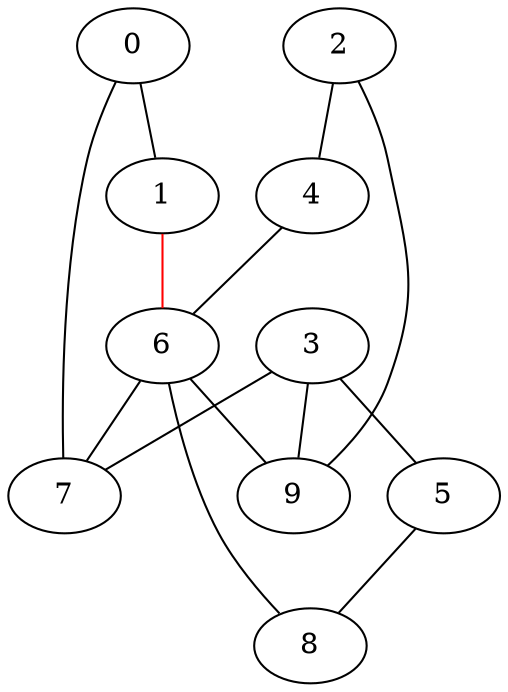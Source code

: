 graph three {
      0 -- 1 ;
      0 -- 7 ;
      1 -- 6 [color=red] ;
      2 -- 4 ;
      2 -- 9 ;
      3 -- 5 ;
      3 -- 7 ;
      3 -- 9 ;
      4 -- 6 ;
      5 -- 8 ;
      6 -- 7 ;
      6 -- 8 ;
      6 -- 9 ;
      7 ;
      8 ;
      9 
}
